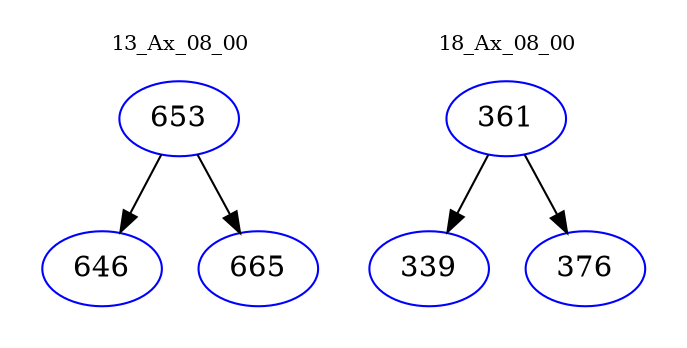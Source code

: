 digraph{
subgraph cluster_0 {
color = white
label = "13_Ax_08_00";
fontsize=10;
T0_653 [label="653", color="blue"]
T0_653 -> T0_646 [color="black"]
T0_646 [label="646", color="blue"]
T0_653 -> T0_665 [color="black"]
T0_665 [label="665", color="blue"]
}
subgraph cluster_1 {
color = white
label = "18_Ax_08_00";
fontsize=10;
T1_361 [label="361", color="blue"]
T1_361 -> T1_339 [color="black"]
T1_339 [label="339", color="blue"]
T1_361 -> T1_376 [color="black"]
T1_376 [label="376", color="blue"]
}
}
